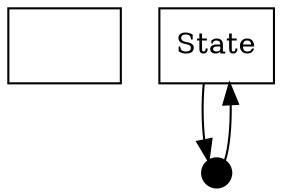 digraph Chart {
	node [label="\N"];
	graph [bb="0,86,126,0"];
	__init [label="", shape=box, height="0.5", pos="27,18", width="0.75"];
	0 [label=State, shape=box, height="0.5", pos="99,18", width="0.75"];
	1 [label="", shape=point, height="0.19444", pos="99,79", width="0.19444"];
	0 -> 1 [id=0, pos="e,94.861,73.285 92.755,36.302 92.006,44.889 92.09,55.02 93.008,63.259"];
	1 -> 0 [id=0, pos="e,105.25,36.302 103.14,73.285 105,67.071 105.87,56.668 105.74,46.552"];
}
